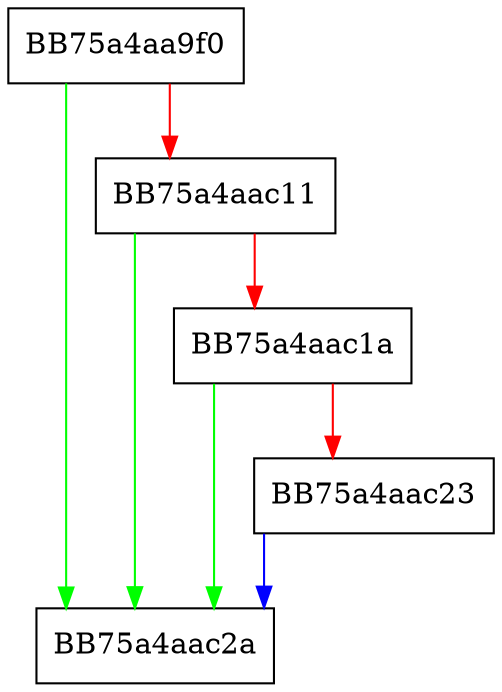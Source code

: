 digraph MOACManager {
  node [shape="box"];
  graph [splines=ortho];
  BB75a4aa9f0 -> BB75a4aac2a [color="green"];
  BB75a4aa9f0 -> BB75a4aac11 [color="red"];
  BB75a4aac11 -> BB75a4aac2a [color="green"];
  BB75a4aac11 -> BB75a4aac1a [color="red"];
  BB75a4aac1a -> BB75a4aac2a [color="green"];
  BB75a4aac1a -> BB75a4aac23 [color="red"];
  BB75a4aac23 -> BB75a4aac2a [color="blue"];
}